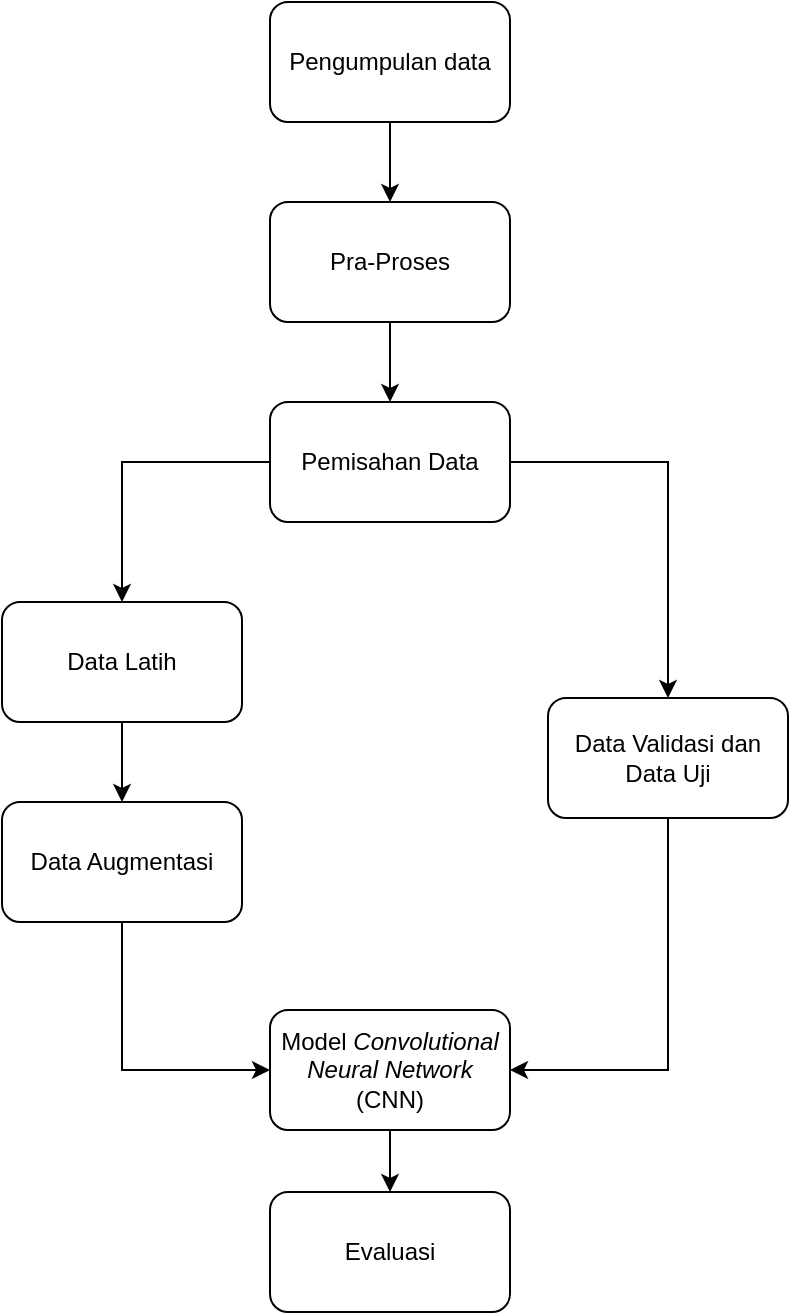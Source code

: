 <mxfile version="16.1.0" type="github">
  <diagram id="6a731a19-8d31-9384-78a2-239565b7b9f0" name="Page-1">
    <mxGraphModel dx="1240" dy="703" grid="1" gridSize="13" guides="1" tooltips="1" connect="1" arrows="1" fold="1" page="1" pageScale="1" pageWidth="1169" pageHeight="827" background="none" math="0" shadow="0">
      <root>
        <mxCell id="0" />
        <mxCell id="1" parent="0" />
        <mxCell id="u7FrjLCv-Ces3TSmn1xm-72" style="edgeStyle=orthogonalEdgeStyle;rounded=0;orthogonalLoop=1;jettySize=auto;html=1;exitX=0.5;exitY=1;exitDx=0;exitDy=0;entryX=0.5;entryY=0;entryDx=0;entryDy=0;" parent="1" source="u7FrjLCv-Ces3TSmn1xm-55" target="u7FrjLCv-Ces3TSmn1xm-56" edge="1">
          <mxGeometry relative="1" as="geometry" />
        </mxCell>
        <mxCell id="u7FrjLCv-Ces3TSmn1xm-55" value="Pengumpulan data" style="rounded=1;whiteSpace=wrap;html=1;" parent="1" vertex="1">
          <mxGeometry x="524" y="133" width="120" height="60" as="geometry" />
        </mxCell>
        <mxCell id="u7FrjLCv-Ces3TSmn1xm-61" style="edgeStyle=orthogonalEdgeStyle;rounded=0;orthogonalLoop=1;jettySize=auto;html=1;exitX=0.5;exitY=1;exitDx=0;exitDy=0;entryX=0.5;entryY=0;entryDx=0;entryDy=0;" parent="1" source="u7FrjLCv-Ces3TSmn1xm-56" target="u7FrjLCv-Ces3TSmn1xm-57" edge="1">
          <mxGeometry relative="1" as="geometry" />
        </mxCell>
        <mxCell id="u7FrjLCv-Ces3TSmn1xm-56" value="Pra-Proses" style="rounded=1;whiteSpace=wrap;html=1;" parent="1" vertex="1">
          <mxGeometry x="524" y="233" width="120" height="60" as="geometry" />
        </mxCell>
        <mxCell id="u7FrjLCv-Ces3TSmn1xm-86" style="edgeStyle=orthogonalEdgeStyle;rounded=0;orthogonalLoop=1;jettySize=auto;html=1;exitX=1;exitY=0.5;exitDx=0;exitDy=0;entryX=0.5;entryY=0;entryDx=0;entryDy=0;" parent="1" source="u7FrjLCv-Ces3TSmn1xm-57" target="u7FrjLCv-Ces3TSmn1xm-81" edge="1">
          <mxGeometry relative="1" as="geometry" />
        </mxCell>
        <mxCell id="u7FrjLCv-Ces3TSmn1xm-87" style="edgeStyle=orthogonalEdgeStyle;rounded=0;orthogonalLoop=1;jettySize=auto;html=1;exitX=0;exitY=0.5;exitDx=0;exitDy=0;" parent="1" source="u7FrjLCv-Ces3TSmn1xm-57" target="u7FrjLCv-Ces3TSmn1xm-58" edge="1">
          <mxGeometry relative="1" as="geometry" />
        </mxCell>
        <mxCell id="u7FrjLCv-Ces3TSmn1xm-57" value="Pemisahan Data" style="rounded=1;whiteSpace=wrap;html=1;" parent="1" vertex="1">
          <mxGeometry x="524" y="333" width="120" height="60" as="geometry" />
        </mxCell>
        <mxCell id="u7FrjLCv-Ces3TSmn1xm-88" style="edgeStyle=orthogonalEdgeStyle;rounded=0;orthogonalLoop=1;jettySize=auto;html=1;exitX=0.5;exitY=1;exitDx=0;exitDy=0;entryX=0.5;entryY=0;entryDx=0;entryDy=0;" parent="1" source="u7FrjLCv-Ces3TSmn1xm-58" target="u7FrjLCv-Ces3TSmn1xm-73" edge="1">
          <mxGeometry relative="1" as="geometry" />
        </mxCell>
        <mxCell id="u7FrjLCv-Ces3TSmn1xm-58" value="Data Latih" style="rounded=1;whiteSpace=wrap;html=1;" parent="1" vertex="1">
          <mxGeometry x="390" y="433" width="120" height="60" as="geometry" />
        </mxCell>
        <mxCell id="u7FrjLCv-Ces3TSmn1xm-93" style="edgeStyle=orthogonalEdgeStyle;rounded=0;orthogonalLoop=1;jettySize=auto;html=1;exitX=0.5;exitY=1;exitDx=0;exitDy=0;entryX=0.5;entryY=0;entryDx=0;entryDy=0;" parent="1" source="u7FrjLCv-Ces3TSmn1xm-67" target="u7FrjLCv-Ces3TSmn1xm-70" edge="1">
          <mxGeometry relative="1" as="geometry" />
        </mxCell>
        <mxCell id="u7FrjLCv-Ces3TSmn1xm-67" value="Model &lt;i&gt;Convolutional Neural Network&lt;/i&gt; (CNN)" style="rounded=1;whiteSpace=wrap;html=1;" parent="1" vertex="1">
          <mxGeometry x="524" y="637" width="120" height="60" as="geometry" />
        </mxCell>
        <mxCell id="u7FrjLCv-Ces3TSmn1xm-70" value="Evaluasi" style="rounded=1;whiteSpace=wrap;html=1;" parent="1" vertex="1">
          <mxGeometry x="524" y="728" width="120" height="60" as="geometry" />
        </mxCell>
        <mxCell id="u7FrjLCv-Ces3TSmn1xm-90" style="edgeStyle=orthogonalEdgeStyle;rounded=0;orthogonalLoop=1;jettySize=auto;html=1;exitX=0.5;exitY=1;exitDx=0;exitDy=0;entryX=0;entryY=0.5;entryDx=0;entryDy=0;" parent="1" source="u7FrjLCv-Ces3TSmn1xm-73" target="u7FrjLCv-Ces3TSmn1xm-67" edge="1">
          <mxGeometry relative="1" as="geometry" />
        </mxCell>
        <mxCell id="u7FrjLCv-Ces3TSmn1xm-73" value="Data Augmentasi" style="rounded=1;whiteSpace=wrap;html=1;" parent="1" vertex="1">
          <mxGeometry x="390" y="533" width="120" height="60" as="geometry" />
        </mxCell>
        <mxCell id="u7FrjLCv-Ces3TSmn1xm-92" style="edgeStyle=orthogonalEdgeStyle;rounded=0;orthogonalLoop=1;jettySize=auto;html=1;exitX=0.5;exitY=1;exitDx=0;exitDy=0;entryX=1;entryY=0.5;entryDx=0;entryDy=0;" parent="1" source="u7FrjLCv-Ces3TSmn1xm-81" target="u7FrjLCv-Ces3TSmn1xm-67" edge="1">
          <mxGeometry relative="1" as="geometry" />
        </mxCell>
        <mxCell id="u7FrjLCv-Ces3TSmn1xm-81" value="Data Validasi dan Data Uji" style="rounded=1;whiteSpace=wrap;html=1;" parent="1" vertex="1">
          <mxGeometry x="663" y="481" width="120" height="60" as="geometry" />
        </mxCell>
      </root>
    </mxGraphModel>
  </diagram>
</mxfile>
